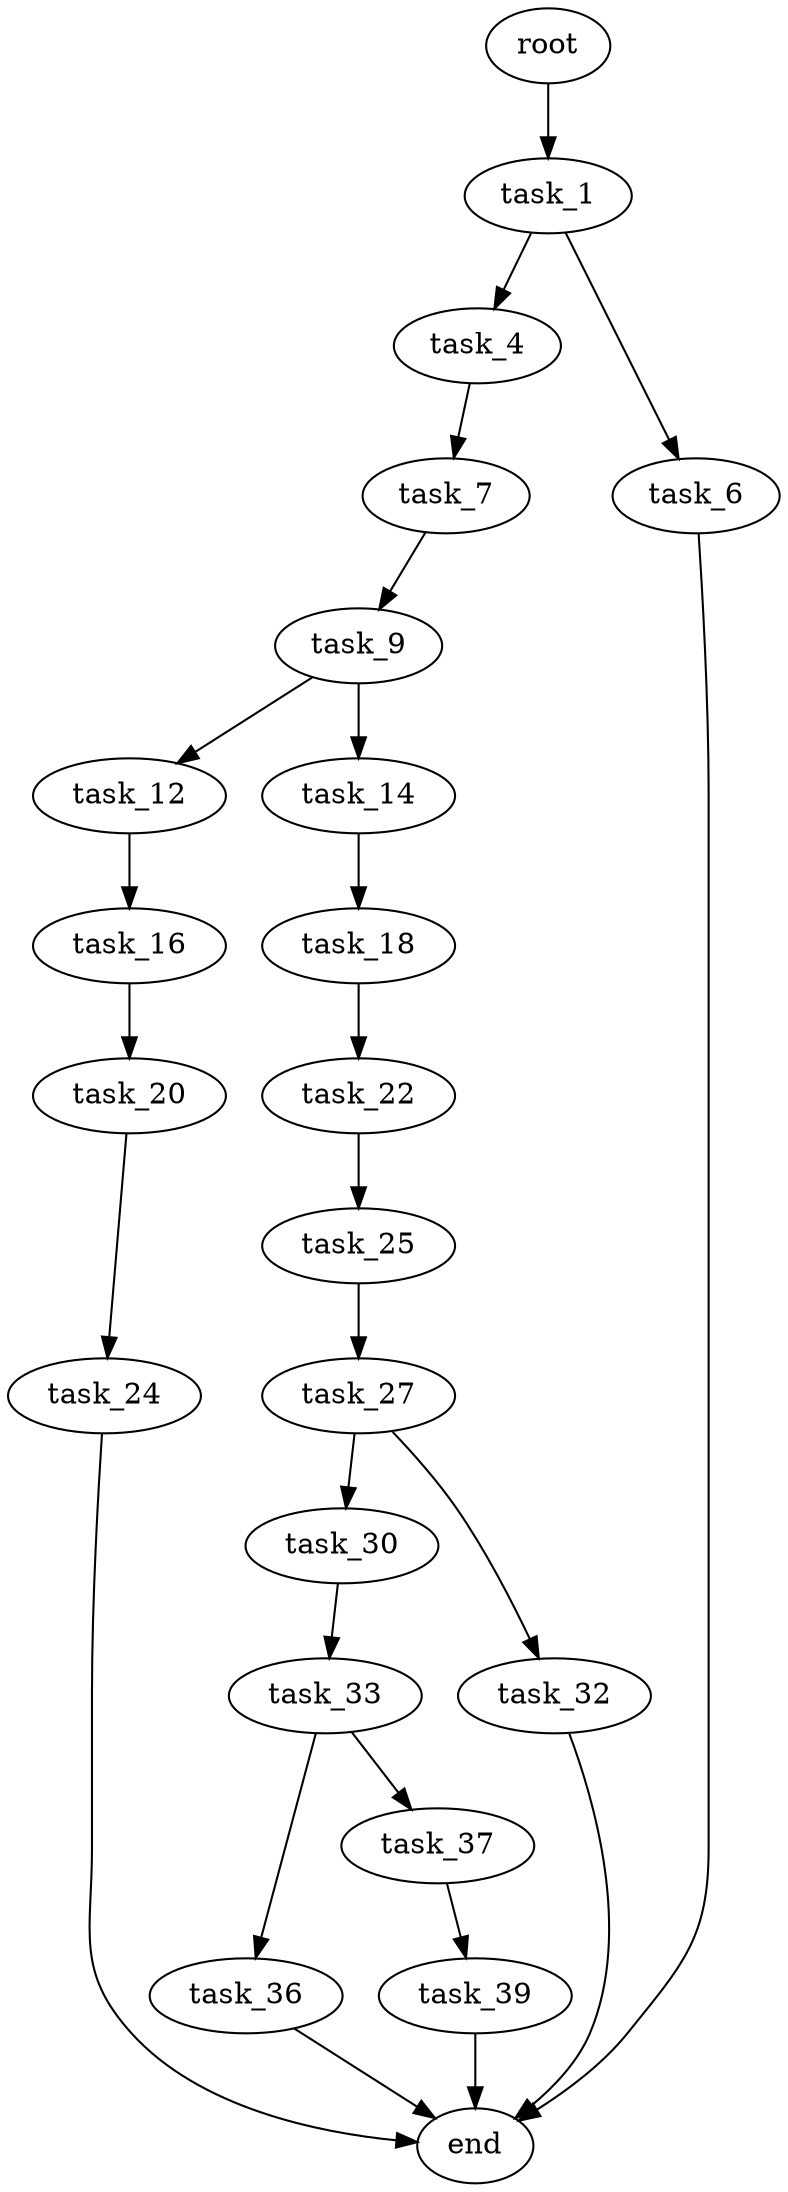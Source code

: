 digraph G {
  root [size="0.000000"];
  task_1 [size="134217728000.000000"];
  task_4 [size="549755813888.000000"];
  task_6 [size="7108976280.000000"];
  task_7 [size="8487671200.000000"];
  end [size="0.000000"];
  task_9 [size="782757789696.000000"];
  task_12 [size="2077633166.000000"];
  task_14 [size="27916894114.000000"];
  task_16 [size="45360065237.000000"];
  task_18 [size="284809603986.000000"];
  task_20 [size="8589934592.000000"];
  task_22 [size="368293445632.000000"];
  task_24 [size="1073741824000.000000"];
  task_25 [size="1092242479501.000000"];
  task_27 [size="182190877634.000000"];
  task_30 [size="28991029248.000000"];
  task_32 [size="549755813888.000000"];
  task_33 [size="231928233984.000000"];
  task_36 [size="13097827100.000000"];
  task_37 [size="549755813888.000000"];
  task_39 [size="479768708.000000"];

  root -> task_1 [size="1.000000"];
  task_1 -> task_4 [size="209715200.000000"];
  task_1 -> task_6 [size="209715200.000000"];
  task_4 -> task_7 [size="536870912.000000"];
  task_6 -> end [size="1.000000"];
  task_7 -> task_9 [size="134217728.000000"];
  task_9 -> task_12 [size="679477248.000000"];
  task_9 -> task_14 [size="679477248.000000"];
  task_12 -> task_16 [size="75497472.000000"];
  task_14 -> task_18 [size="536870912.000000"];
  task_16 -> task_20 [size="33554432.000000"];
  task_18 -> task_22 [size="838860800.000000"];
  task_20 -> task_24 [size="33554432.000000"];
  task_22 -> task_25 [size="411041792.000000"];
  task_24 -> end [size="1.000000"];
  task_25 -> task_27 [size="679477248.000000"];
  task_27 -> task_30 [size="411041792.000000"];
  task_27 -> task_32 [size="411041792.000000"];
  task_30 -> task_33 [size="75497472.000000"];
  task_32 -> end [size="1.000000"];
  task_33 -> task_36 [size="301989888.000000"];
  task_33 -> task_37 [size="301989888.000000"];
  task_36 -> end [size="1.000000"];
  task_37 -> task_39 [size="536870912.000000"];
  task_39 -> end [size="1.000000"];
}
